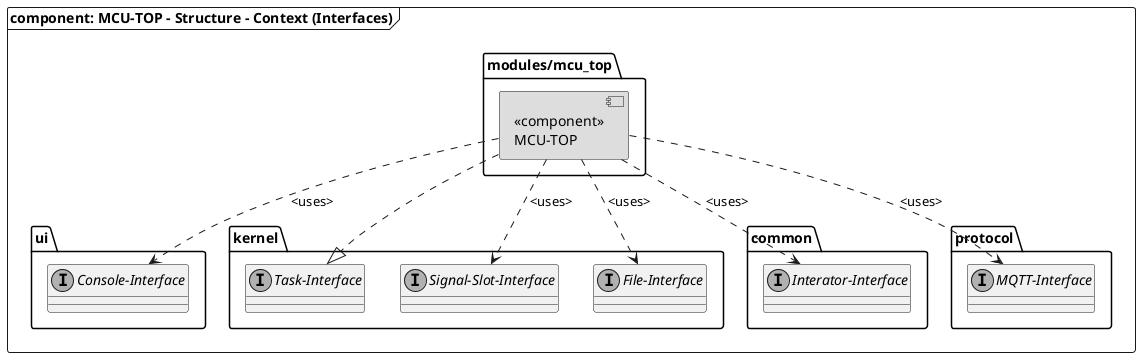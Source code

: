 @startuml mcu_top_context_interfaces

'***************************************************************************

skinparam monochrome true
' skinparam linetype ortho

'***************************************************************************

frame "component: MCU-TOP - Structure - Context (Interfaces)" {

'***************************************************************************

    folder "ui" {

        interface console_interface as "Console-Interface" {

        }
    }

    folder "kernel" {

        interface task_interface as "Task-Interface" {

        }

        interface signal_slot_interface as "Signal-Slot-Interface" {

        }

        interface file_interface as "File-Interface" {

        }
    }

    folder "common" {

        interface iterator_interface as "Interator-Interface" {

        }
    }

    folder "protocol" {

        interface mqtt_interface as "MQTT-Interface" {

        }
    }

    folder "modules/mcu_top" {

        component mcu_top #DDDDDD [
            <<component>>
            MCU-TOP
        ]
    }

    mcu_top .down.> console_interface : <uses>
    mcu_top .down.|> task_interface
    mcu_top .down.> signal_slot_interface : <uses>
    mcu_top .down.> iterator_interface : <uses>
    mcu_top .down.> file_interface : <uses>
    mcu_top .down.> mqtt_interface : <uses>

'***************************************************************************

}

'***************************************************************************

@enduml
